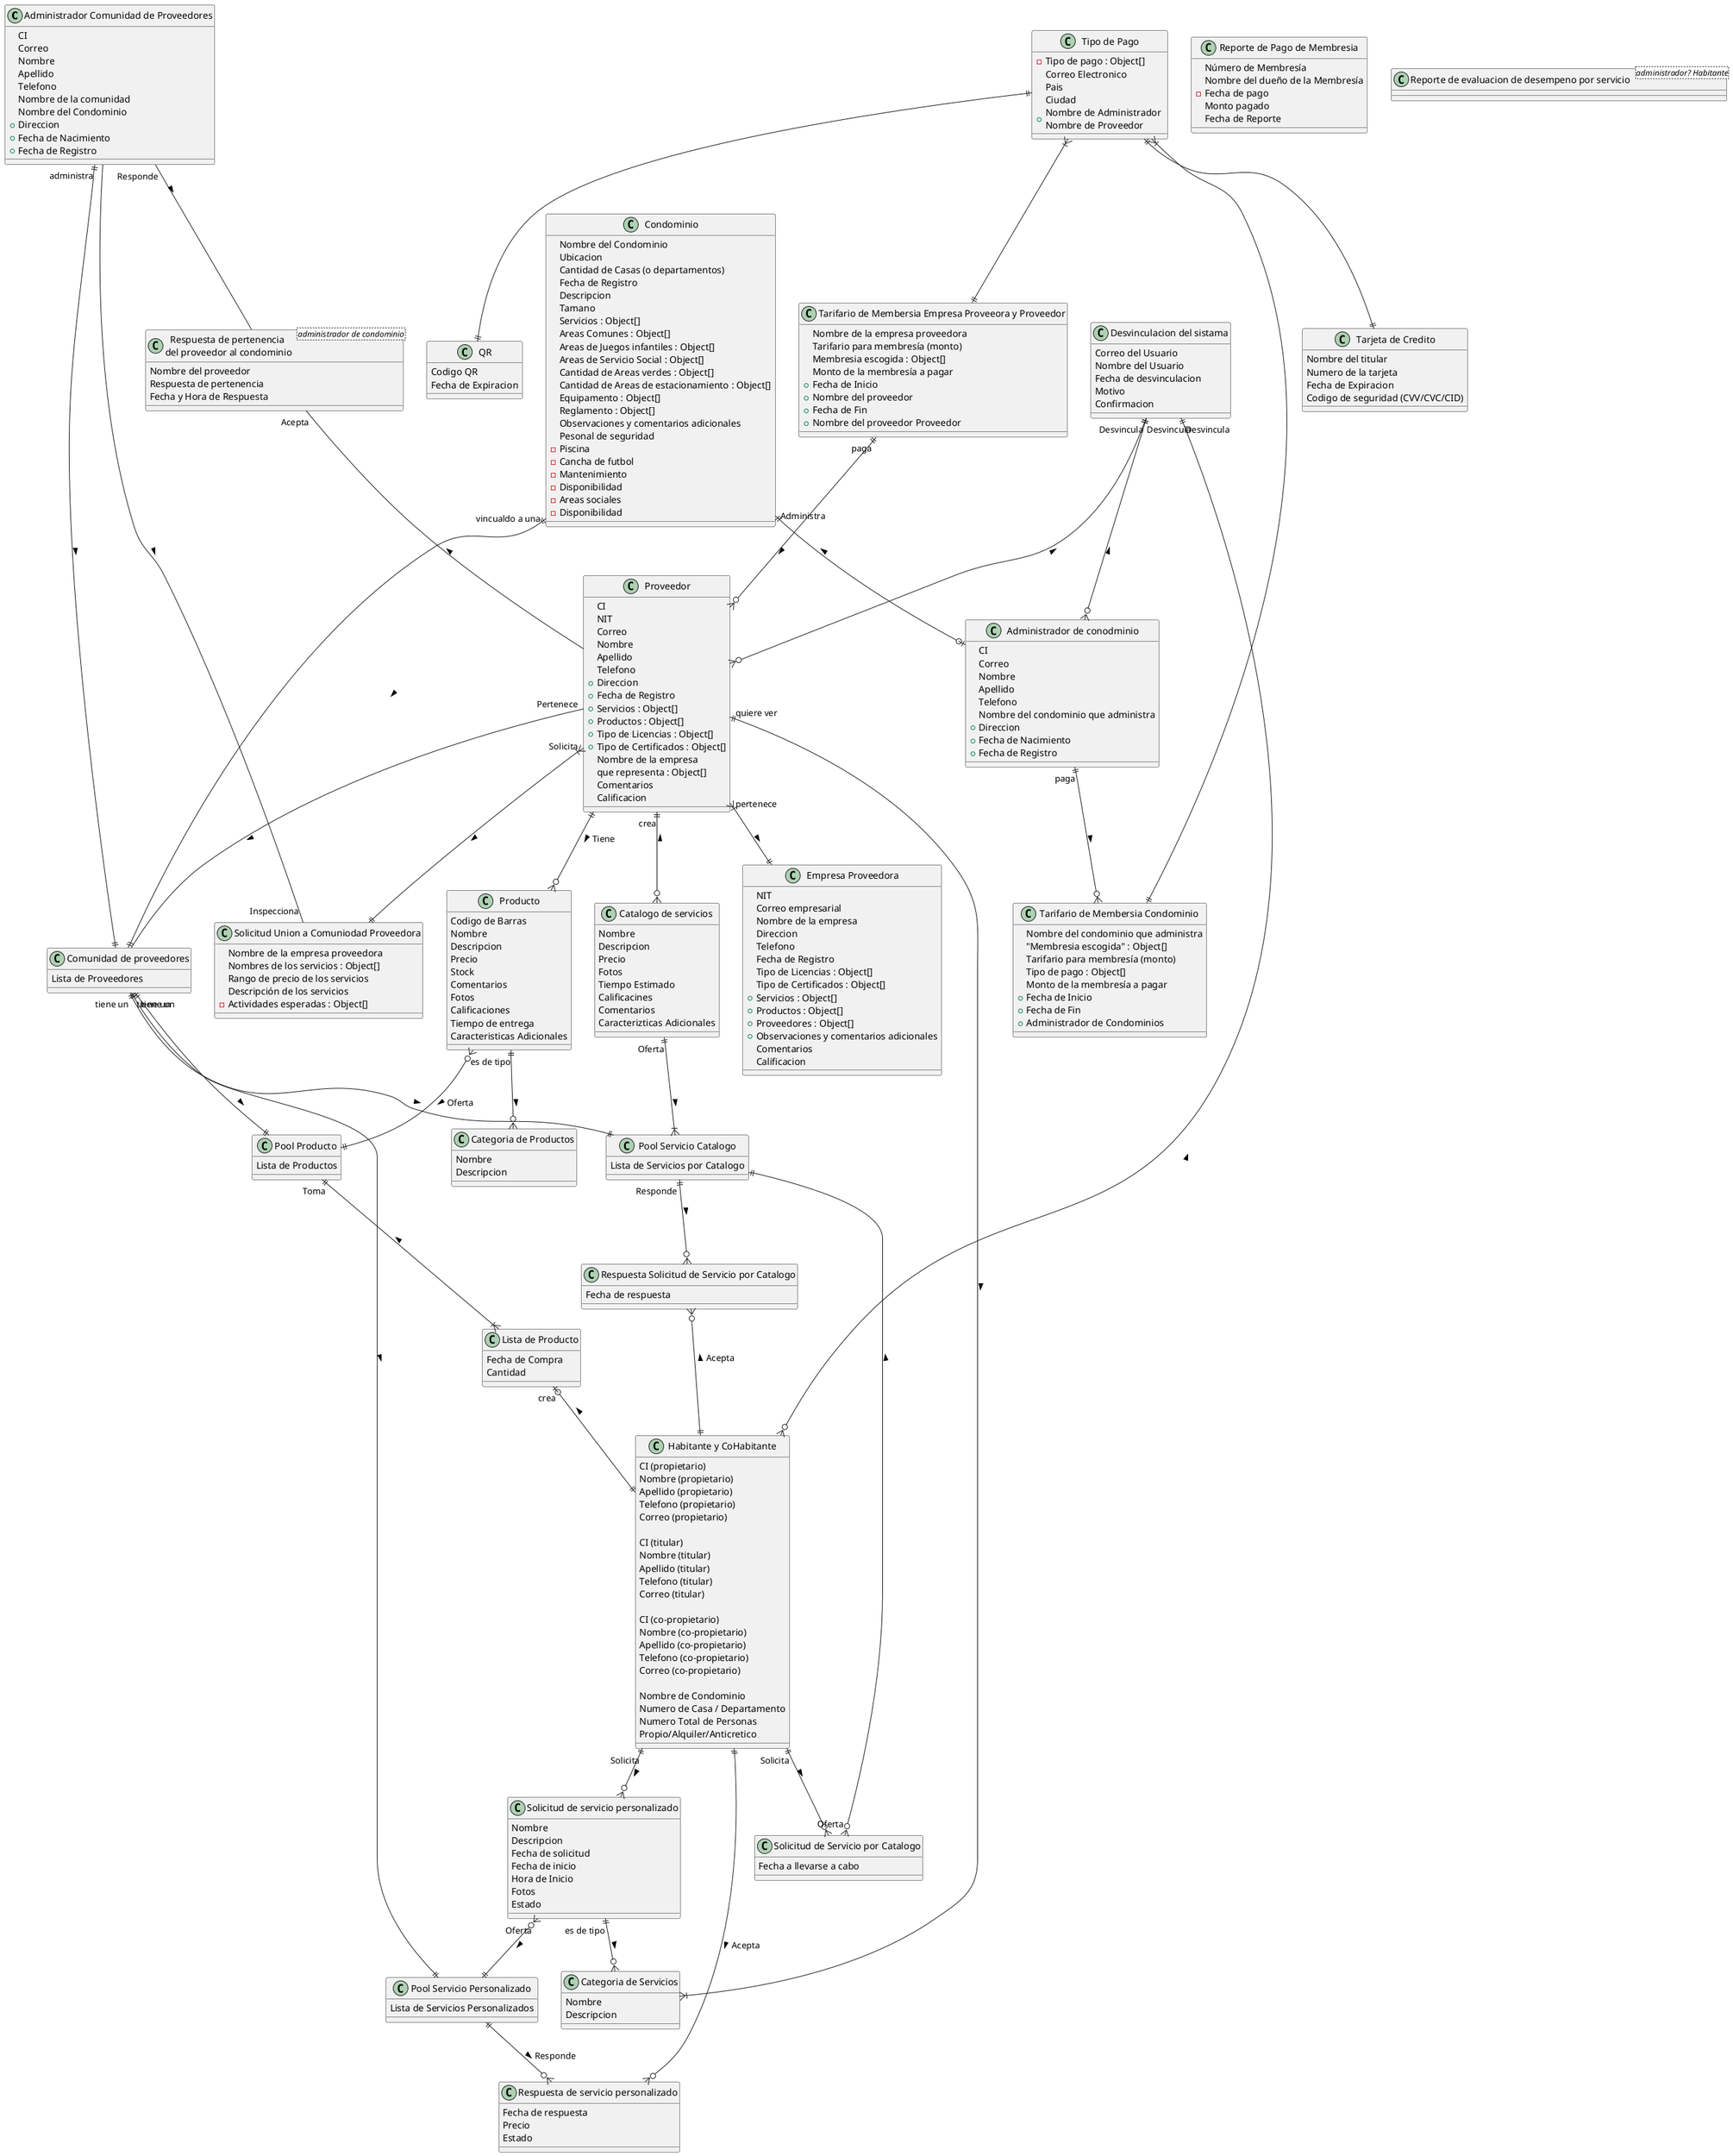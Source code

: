 @startuml
' 1
' class Administrador {
  ' {field} CI
  ' {field} Correo
  ' {field} Nombre
  ' {field} Apellido
  ' {field} Telefono
  ' {field} + Direccion
  ' {field} + Fecha de Nacimiento
  ' {field} + Fecha de Registro
' }

class "Administrador Comunidad de Proveedores" {
  {field} CI
  {field} Correo
  {field} Nombre
  {field} Apellido
  {field} Telefono
  {field} Nombre de la comunidad
  {field} Nombre del Condominio
  {field} + Direccion
  {field} + Fecha de Nacimiento
  {field} + Fecha de Registro
}

' 9
class "Administrador de conodminio" {
  {field} CI
  {field} Correo
  {field} Nombre
  {field} Apellido
  {field} Telefono
  {field} Nombre del condominio que administra
  {field} + Direccion
  {field} + Fecha de Nacimiento
  {field} + Fecha de Registro
}

' 2
class Condominio {
  {field} Nombre del Condominio
  {field} Ubicacion
  {field} Cantidad de Casas (o departamentos)
  {field} Fecha de Registro
  {field} Descripcion
  {field} Tamano
  {field} Servicios : Object[]
  {field} Areas Comunes : Object[]
  {field} Areas de Juegos infantiles : Object[]
  {field} Areas de Servicio Social : Object[]
  {field} Cantidad de Areas verdes : Object[]
  {field} Cantidad de Areas de estacionamiento : Object[]
  {field} Equipamento : Object[]
  {field} Reglamento : Object[]
  {field} Observaciones y comentarios adicionales
  {field} Pesonal de seguridad
  {field} - Piscina
  {field} - Cancha de futbol
  {field} - Mantenimiento
  {field} - Disponibilidad
  {field} - Areas sociales
  {field} - Disponibilidad
}

' 3
class Proveedor {
  {field} CI
  {field} NIT
  {field} Correo
  {field} Nombre
  {field} Apellido
  {field} Telefono
  {field} + Direccion
  {field} + Fecha de Registro
  {field} + Servicios : Object[]
  {field} + Productos : Object[]
  {field} + Tipo de Licencias : Object[]
  {field} + Tipo de Certificados : Object[]
  {field} Nombre de la empresa \nque representa : Object[]
  {field} Comentarios
  {field} Calificacion
}

' 4
class "Empresa Proveedora" {
  {field} NIT
  {field} Correo empresarial
  {field} Nombre de la empresa
  {field} Direccion
  {field} Telefono
  {field} Fecha de Registro
  {field} Tipo de Licencias : Object[]
  {field} Tipo de Certificados : Object[]
  {field} + Servicios : Object[]
  {field} + Productos : Object[]
  {field} + Proveedores : Object[]
  {field} + Observaciones y comentarios adicionales
  {field} Comentarios
  {field} Calificacion
}

' 10
class "Habitante y CoHabitante" {
  {field} CI (propietario)
  {field} Nombre (propietario)
  {field} Apellido (propietario)
  {field} Telefono (propietario)
  {field} Correo (propietario)

  {field} CI (titular)
  {field} Nombre (titular)
  {field} Apellido (titular)
  {field} Telefono (titular)
  {field} Correo (titular)

  {field} CI (co-propietario)
  {field} Nombre (co-propietario)
  {field} Apellido (co-propietario)
  {field} Telefono (co-propietario)
  {field} Correo (co-propietario)

  {field} Nombre de Condominio
  {field} Numero de Casa / Departamento
  {field} Numero Total de Personas
  {field} Propio/Alquiler/Anticretico
}

' 5
class "Tarifario de Membersia Condominio" {
  {field} Nombre del condominio que administra
  {field} "Membresia escogida" : Object[]
  {field} Tarifario para membresía (monto)
  {field} Tipo de pago : Object[]
  {field} Monto de la membresía a pagar 
  {field} + Fecha de Inicio
  {field} + Fecha de Fin
  {field} + Administrador de Condominios
}

' 6
class "Tarifario de Membersia Empresa Proveeora y Proveedor" {
  {field} Nombre de la empresa proveedora
  {field} Tarifario para membresía (monto)
  {field} Membresia escogida : Object[]
  {field} Monto de la membresía a pagar 
  {field} + Fecha de Inicio
  {field} + Nombre del proveedor
  {field} + Fecha de Fin
  {field} + Nombre del proveedor Proveedor
}

' 7
class "Tipo de Pago" {
  {field} - Tipo de pago : Object[]
  {field} Correo Electronico
  {field} Pais
  {field} Ciudad
  {field} + Nombre de Administrador \nNombre de Proveedor
}

' 8
class "Reporte de Pago de Membresia" {
  {field} Número de Membresía
  {field} Nombre del dueño de la Membresía
  {field} - Fecha de pago
  {field} Monto pagado
  {field} Fecha de Reporte
}

' note top of  "Reporte de Pago de Membresia" : Deberia de haber esta clase en MD

' note right of  "Reporte de Pago de Membresia" ::"Fecha de pago"
'   Deberia estar esta informacion en Tarifario
' end note

' 11
class "Solicitud Union a Comuniodad Proveedora" {
  {field} Nombre de la empresa proveedora
  {field} Nombres de los servicios : Object[]
  {field} Rango de precio de los servicios
  {field} Descripción de los servicios
  {field} - Actividades esperadas : Object[]
}

' 12
class "Respuesta de pertenencia \ndel proveedor al condominio"<administrador de condominio> {
  {field} Nombre del proveedor
  {field} Respuesta de pertenencia
  {field} Fecha y Hora de Respuesta
}

' 13
class "Solicitud de Servicio por Catalogo" {
  {field} Fecha a llevarse a cabo
}
' 14
class "Respuesta Solicitud de Servicio por Catalogo" {
  {field} Fecha de respuesta
}

' 15
class "Solicitud de servicio personalizado" {
  {field} Nombre 
  {field} Descripcion
  {field} Fecha de solicitud
  {field} Fecha de inicio
  {field} Hora de Inicio
  {field} Fotos
  {field} Estado
}
' 16
class "Respuesta de servicio personalizado" {
  {field} Fecha de respuesta
  {field} Precio
  {field} Estado
}

' 18
class "Reporte de evaluacion de desempeno por servicio"<administrador? Habitante> {

}
' 19
class "Desvinculacion del sistama" {
  {field} Correo del Usuario
  {field} Nombre del Usuario
  {field} Fecha de desvinculacion
  {field} Motivo
  {field} Confirmacion
}

' 20
class "Catalogo de servicios" {
  {field} Nombre 
  {field} Descripcion
  {field} Precio
  {field} Fotos
  {field} Tiempo Estimado
  {field} Calificacines
  {field} Comentarios
  {field} Caracterizticas Adicionales
}

' E21
class "Comunidad de proveedores" {
  {field} Lista de Proveedores
}

' E23
class Producto {
  {field} Codigo de Barras 
  {field} Nombre 
  {field} Descripcion 
  {field} Precio
  {field} Stock 
  {field} Comentarios 
  {field} Fotos
  {field} Calificaciones
  {field} Tiempo de entrega
  {field} Caracteristicas Adicionales
}

' E24
class "Lista de Producto" {
  {field} Fecha de Compra
  {field} Cantidad
}

' E25
class "Tarjeta de Credito" {
  {field} Nombre del titular
  {field} Numero de la tarjeta
  {field} Fecha de Expiracion
  {field} Codigo de seguridad (CVV/CVC/CID)
}

' E26
class QR {
  {field} Codigo QR
  {field} Fecha de Expiracion
}

' E27
class "Categoria de Servicios" {
  {field} Nombre
  {field} Descripcion
}

' E28
class "Categoria de Productos" {
  {field} Nombre
  {field} Descripcion
}

' E29
class "Pool Servicio Personalizado" {
  {field} Lista de Servicios Personalizados
}

class "Pool Servicio Catalogo" {
  {field} Lista de Servicios por Catalogo
}

class "Pool Producto" {
  {field} Lista de Productos
}

' RELACIONES

' FLUJO CONDOMINIO
Condominio ||--o| "Administrador de conodminio" : "Administra" <
Condominio ||--|| "Comunidad de proveedores" : "vincualdo a una" >


' COMUNIDAD DE PROVEEDRES Y POOLS
"Comunidad de proveedores" ||--|| "Pool Servicio Personalizado" : "tiene un" >
"Comunidad de proveedores" ||--|| "Pool Servicio Catalogo" : "tiene un" >
"Comunidad de proveedores" ||--|| "Pool Producto" : "tiene un" >

' FLUJO DE SERVICIO PERSONALIZADO
"Habitante y CoHabitante" ||--o{ "Solicitud de servicio personalizado" : "Solicita" >
"Solicitud de servicio personalizado" ||--o{ "Categoria de Servicios" : "es de tipo" >
"Solicitud de servicio personalizado" }o--|| "Pool Servicio Personalizado" : "Oferta" >
"Respuesta de servicio personalizado" }o--|| "Habitante y CoHabitante" : Acepta <
"Pool Servicio Personalizado" ||--o{ "Respuesta de servicio personalizado" : Responde >
Proveedor ||--|{ "Categoria de Servicios" : "quiere ver" >

' FLUJO DE SOLICITUD DE PRODUCTO
Proveedor ||--o{ Producto : Tiene >
Producto ||--o{ "Categoria de Productos" : "es de tipo" >
Producto }o--|| "Pool Producto" : Oferta >
"Pool Producto" ||---|{ "Lista de Producto" : "Toma" <
"Lista de Producto" |o--|| "Habitante y CoHabitante" : "crea" <

' FLUJO DE SOLICITUD DE SERVICIO POR CATALOGO
Proveedor ||--o{ "Catalogo de servicios" : "crea" <
"Catalogo de servicios" ||--|{ "Pool Servicio Catalogo" : "Oferta" >
"Habitante y CoHabitante" ||--o{ "Solicitud de Servicio por Catalogo" : "Solicita" >
"Solicitud de Servicio por Catalogo" }o--|| "Pool Servicio Catalogo" : "Oferta" >
"Pool Servicio Catalogo" ||--o{ "Respuesta Solicitud de Servicio por Catalogo" : "Responde" >
"Respuesta Solicitud de Servicio por Catalogo" }o--|| "Habitante y CoHabitante" : Acepta <

' FLUJO DE SOLICITUD DE PERTENENCIA (PROVEEDORES|CONMINIO)
"Administrador Comunidad de Proveedores" ||--|| "Comunidad de proveedores" : "administra" >
Proveedor }|--|| "Empresa Proveedora" : "pertenece" > 
Proveedor }|--|| "Solicitud Union a Comuniodad Proveedora" : "Solicita" >
"Solicitud Union a Comuniodad Proveedora" -- "Administrador Comunidad de Proveedores" : "Inspecciona" <
"Administrador Comunidad de Proveedores" -- "Respuesta de pertenencia \ndel proveedor al condominio" : "Responde" >
"Respuesta de pertenencia \ndel proveedor al condominio" -- "Proveedor" : "Acepta" <
Proveedor -- "Comunidad de proveedores" : "Pertenece" >

' "Solicitud Union a Comuniodad Proveedora" -- "Comunidad de proveedores" : "Inspecciona" <
' "Comunidad de proveedores" -- "Respuesta de pertenencia \ndel proveedor al condominio" : "Responde" >
' "Respuesta de pertenencia \ndel proveedor al condominio" -- "Proveedor" : "Acepta" <
' ' Proveedor -- "Comunidad de proveedores" : "Pertenece" >

' FLUJO DE TARIFA
"Administrador de conodminio" ||--o{ "Tarifario de Membersia Condominio" : "paga" >
"Tarifario de Membersia Empresa Proveeora y Proveedor" ||--o{ "Proveedor" : "paga" >
"Tipo de Pago" }|--|| "Tarifario de Membersia Condominio"
"Tipo de Pago" }|--|| "Tarifario de Membersia Empresa Proveeora y Proveedor"
"Tipo de Pago" ||--|| "Tarjeta de Credito"
"Tipo de Pago" ||--|| QR
' "Reporte de Pago de Membresia"

' FLUJO DESVINCULACION DEL SISTEMA
"Desvinculacion del sistama" ||--o{ "Administrador de conodminio" : "Desvincula" <
"Desvinculacion del sistama" ||--o{ "Proveedor" : "Desvincula" <
"Desvinculacion del sistama" ||--o{ "Habitante y CoHabitante" : "Desvincula" <

@enduml

